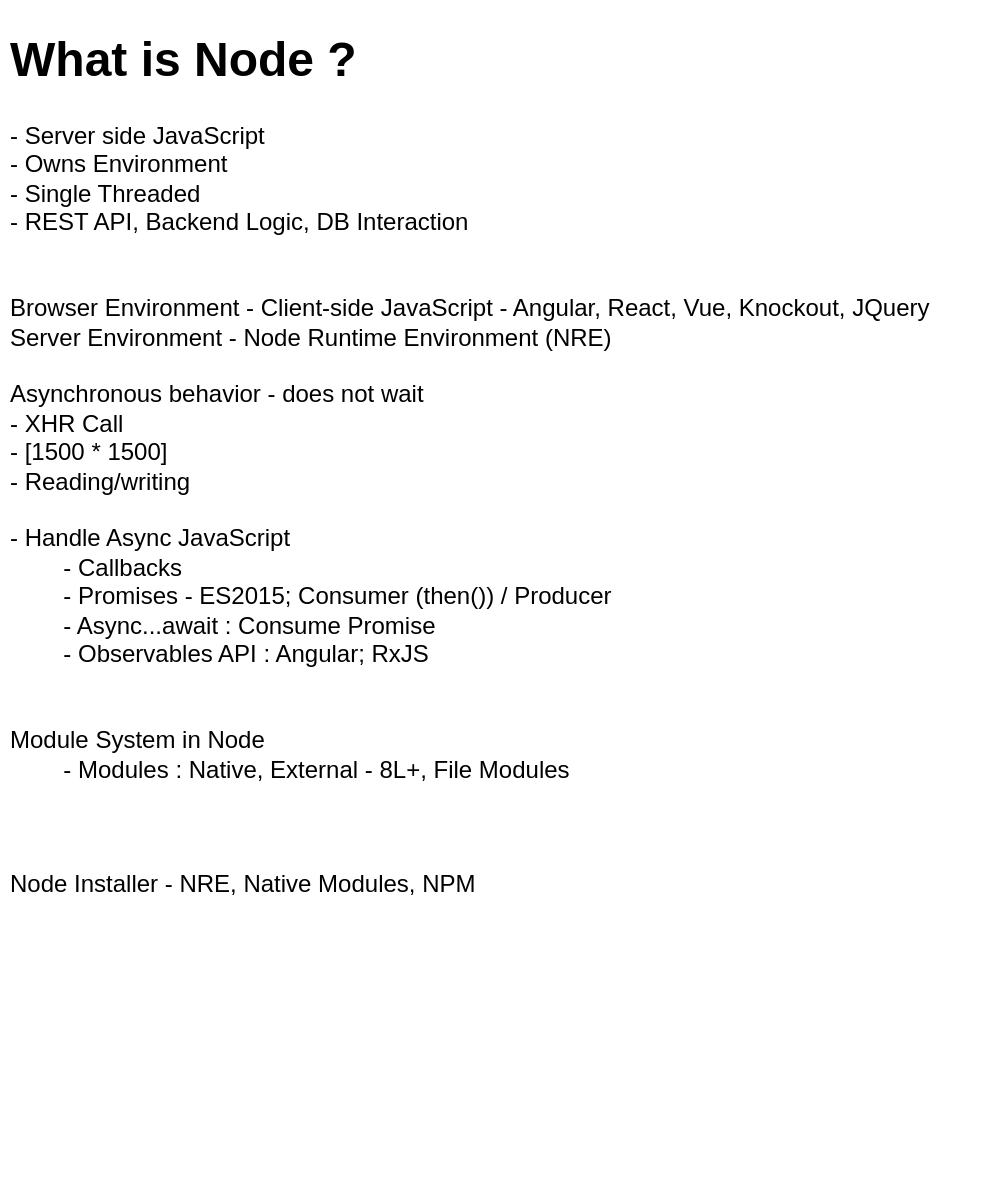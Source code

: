 <mxfile version="14.9.0" type="device" pages="3"><diagram id="XTbuIN_0F_3xucAx7BOZ" name="Page-1"><mxGraphModel dx="652" dy="363" grid="1" gridSize="10" guides="1" tooltips="1" connect="1" arrows="1" fold="1" page="1" pageScale="1" pageWidth="850" pageHeight="1100" math="0" shadow="0"><root><mxCell id="0"/><mxCell id="1" parent="0"/><mxCell id="6eEdrtZhmHfhmBDrr2t_-1" value="&lt;h1&gt;What is Node ?&lt;/h1&gt;&lt;div&gt;- Server side JavaScript&lt;/div&gt;&lt;div&gt;- Owns Environment&lt;/div&gt;&lt;div&gt;- Single Threaded&lt;/div&gt;&lt;div&gt;- REST API, Backend Logic, DB Interaction&lt;/div&gt;&lt;div&gt;&lt;br&gt;&lt;/div&gt;&lt;div&gt;&lt;br&gt;&lt;/div&gt;&lt;div&gt;Browser Environment - Client-side JavaScript - Angular, React, Vue, Knockout, JQuery&lt;/div&gt;&lt;div&gt;Server Environment - Node Runtime Environment (NRE)&lt;/div&gt;&lt;div&gt;&lt;br&gt;&lt;/div&gt;&lt;div&gt;Asynchronous behavior - does not wait&lt;/div&gt;&lt;div&gt;- XHR Call&lt;/div&gt;&lt;div&gt;- [1500 * 1500]&lt;/div&gt;&lt;div&gt;- Reading/writing&lt;/div&gt;&lt;div&gt;&lt;br&gt;&lt;/div&gt;&lt;div&gt;- Handle Async JavaScript&lt;/div&gt;&lt;div&gt;&amp;nbsp;&lt;span style=&quot;white-space: pre&quot;&gt;&#9;&lt;/span&gt;- Callbacks&lt;/div&gt;&lt;div&gt;&lt;span style=&quot;white-space: pre&quot;&gt;&#9;&lt;/span&gt;- Promises - ES2015; Consumer (then()) / Producer&lt;br&gt;&lt;/div&gt;&lt;div&gt;&lt;span style=&quot;white-space: pre&quot;&gt;&#9;&lt;/span&gt;- Async...await : Consume Promise&lt;br&gt;&lt;/div&gt;&lt;div&gt;&lt;span style=&quot;white-space: pre&quot;&gt;&#9;&lt;/span&gt;- Observables API : Angular; RxJS&lt;br&gt;&lt;/div&gt;&lt;div&gt;&lt;br&gt;&lt;/div&gt;&lt;div&gt;&lt;br&gt;&lt;/div&gt;&lt;div&gt;Module System in Node&lt;/div&gt;&lt;div&gt;&lt;span style=&quot;white-space: pre&quot;&gt;&#9;&lt;/span&gt;- Modules : Native, External - 8L+, File Modules&amp;nbsp;&lt;br&gt;&lt;/div&gt;&lt;div&gt;&lt;br&gt;&lt;/div&gt;&lt;div&gt;&lt;br&gt;&lt;/div&gt;&lt;div&gt;&lt;br&gt;&lt;/div&gt;&lt;div&gt;Node Installer - NRE, Native Modules, NPM&lt;/div&gt;" style="text;html=1;strokeColor=none;fillColor=none;spacing=5;spacingTop=-20;whiteSpace=wrap;overflow=hidden;rounded=0;" vertex="1" parent="1"><mxGeometry x="110" y="80" width="500" height="580" as="geometry"/></mxCell></root></mxGraphModel></diagram><diagram id="QM79MBwNk4fTrzf5vmPH" name="Page-2"><mxGraphModel dx="652" dy="363" grid="1" gridSize="10" guides="1" tooltips="1" connect="1" arrows="1" fold="1" page="1" pageScale="1" pageWidth="850" pageHeight="1100" math="0" shadow="0"><root><mxCell id="lv1VhcHx9fdBS7KYiyt9-0"/><mxCell id="lv1VhcHx9fdBS7KYiyt9-1" parent="lv1VhcHx9fdBS7KYiyt9-0"/><mxCell id="lv1VhcHx9fdBS7KYiyt9-2" value="&lt;h1&gt;What is GraphQL ?&lt;/h1&gt;&lt;div&gt;&lt;br&gt;&lt;/div&gt;&lt;div&gt;- Query Language&lt;/div&gt;&lt;div&gt;- Alternative to REST&lt;/div&gt;&lt;div&gt;- Declarative fetching&lt;/div&gt;&lt;div&gt;- Resolved Over / Under fetching&lt;/div&gt;&lt;div&gt;- Flexible&lt;/div&gt;&lt;div&gt;- Only the Specifications&lt;/div&gt;&lt;div&gt;- Language Independent&lt;/div&gt;&lt;div&gt;&lt;br&gt;&lt;/div&gt;&lt;div&gt;&lt;br&gt;&lt;/div&gt;&lt;div&gt;- REST not flexible&lt;/div&gt;&lt;div&gt;- Server decides what data to be sent to client&lt;/div&gt;&lt;div&gt;- All about resource&lt;/div&gt;&lt;div&gt;&lt;span style=&quot;white-space: pre&quot;&gt;&lt;span style=&quot;white-space: pre&quot;&gt;&#9;&lt;/span&gt;Over-fetching -&#9;&lt;/span&gt;/users/{id} -&amp;gt; details about the user -&amp;gt; ID, name, age, email, password, address -&amp;gt; ID name age&lt;br&gt;&lt;/div&gt;&lt;div&gt;&lt;span style=&quot;white-space: pre&quot;&gt;&#9;&lt;/span&gt;under-fetching -&lt;span style=&quot;white-space: pre&quot;&gt;&#9;&lt;/span&gt;ID, name, age, blogs -&amp;gt; ID, blog, comments&lt;br&gt;&lt;/div&gt;&lt;div&gt;&lt;span style=&quot;white-space: pre&quot;&gt;&#9;&lt;/span&gt;&lt;span style=&quot;white-space: pre&quot;&gt;&#9;&lt;/span&gt;/users ID name age&lt;br&gt;&lt;/div&gt;&lt;div&gt;&lt;span style=&quot;white-space: pre&quot;&gt;&#9;&lt;/span&gt;&lt;span style=&quot;white-space: pre&quot;&gt;&#9;&lt;/span&gt;/blog ID blog comments&lt;br&gt;&lt;/div&gt;&lt;div&gt;&lt;br&gt;&lt;/div&gt;&lt;div&gt;- GraphQL is Flexible - supply the data as per client demand&lt;/div&gt;&lt;div&gt;&lt;br&gt;&lt;/div&gt;&lt;div&gt;&lt;span style=&quot;white-space: pre&quot;&gt;&#9;&lt;/span&gt;query { users { id name email } blogs { id blog comments} }&lt;br&gt;&lt;/div&gt;" style="text;html=1;strokeColor=none;fillColor=none;spacing=5;spacingTop=-20;whiteSpace=wrap;overflow=hidden;rounded=0;" vertex="1" parent="lv1VhcHx9fdBS7KYiyt9-1"><mxGeometry x="40" y="40" width="700" height="640" as="geometry"/></mxCell></root></mxGraphModel></diagram><diagram id="CloDFPXgtBhhVdSsHOOH" name="Page-3"><mxGraphModel dx="782" dy="436" grid="1" gridSize="10" guides="1" tooltips="1" connect="1" arrows="1" fold="1" page="1" pageScale="1" pageWidth="850" pageHeight="1100" math="0" shadow="0"><root><mxCell id="0M6YaYfpsP8xNTN4lP40-0"/><mxCell id="0M6YaYfpsP8xNTN4lP40-1" parent="0M6YaYfpsP8xNTN4lP40-0"/><mxCell id="0M6YaYfpsP8xNTN4lP40-6" value="" style="edgeStyle=orthogonalEdgeStyle;rounded=0;orthogonalLoop=1;jettySize=auto;html=1;" edge="1" parent="0M6YaYfpsP8xNTN4lP40-1" source="0M6YaYfpsP8xNTN4lP40-2" target="0M6YaYfpsP8xNTN4lP40-5"><mxGeometry relative="1" as="geometry"/></mxCell><mxCell id="0M6YaYfpsP8xNTN4lP40-10" style="edgeStyle=orthogonalEdgeStyle;rounded=0;orthogonalLoop=1;jettySize=auto;html=1;exitX=0.5;exitY=1;exitDx=0;exitDy=0;entryX=0.5;entryY=0;entryDx=0;entryDy=0;" edge="1" parent="0M6YaYfpsP8xNTN4lP40-1" source="0M6YaYfpsP8xNTN4lP40-2" target="0M6YaYfpsP8xNTN4lP40-9"><mxGeometry relative="1" as="geometry"/></mxCell><mxCell id="0M6YaYfpsP8xNTN4lP40-11" style="edgeStyle=orthogonalEdgeStyle;rounded=0;orthogonalLoop=1;jettySize=auto;html=1;exitX=0.5;exitY=1;exitDx=0;exitDy=0;entryX=0.5;entryY=0;entryDx=0;entryDy=0;" edge="1" parent="0M6YaYfpsP8xNTN4lP40-1" source="0M6YaYfpsP8xNTN4lP40-2" target="0M6YaYfpsP8xNTN4lP40-7"><mxGeometry relative="1" as="geometry"/></mxCell><mxCell id="0M6YaYfpsP8xNTN4lP40-12" style="edgeStyle=orthogonalEdgeStyle;rounded=0;orthogonalLoop=1;jettySize=auto;html=1;exitX=0.5;exitY=1;exitDx=0;exitDy=0;entryX=0.5;entryY=0;entryDx=0;entryDy=0;" edge="1" parent="0M6YaYfpsP8xNTN4lP40-1" source="0M6YaYfpsP8xNTN4lP40-2" target="0M6YaYfpsP8xNTN4lP40-8"><mxGeometry relative="1" as="geometry"/></mxCell><mxCell id="0M6YaYfpsP8xNTN4lP40-25" style="edgeStyle=orthogonalEdgeStyle;rounded=0;orthogonalLoop=1;jettySize=auto;html=1;exitX=1;exitY=0.25;exitDx=0;exitDy=0;entryX=0.75;entryY=0;entryDx=0;entryDy=0;" edge="1" parent="0M6YaYfpsP8xNTN4lP40-1" source="0M6YaYfpsP8xNTN4lP40-2" target="0M6YaYfpsP8xNTN4lP40-3"><mxGeometry relative="1" as="geometry"/></mxCell><mxCell id="0M6YaYfpsP8xNTN4lP40-33" style="edgeStyle=orthogonalEdgeStyle;rounded=0;orthogonalLoop=1;jettySize=auto;html=1;exitX=0;exitY=0.25;exitDx=0;exitDy=0;entryX=0;entryY=0.75;entryDx=0;entryDy=0;" edge="1" parent="0M6YaYfpsP8xNTN4lP40-1" source="0M6YaYfpsP8xNTN4lP40-2" target="0M6YaYfpsP8xNTN4lP40-4"><mxGeometry relative="1" as="geometry"><Array as="points"><mxPoint x="40" y="125"/><mxPoint x="40" y="375"/></Array></mxGeometry></mxCell><mxCell id="0M6YaYfpsP8xNTN4lP40-2" value="User" style="rounded=0;whiteSpace=wrap;html=1;fillColor=#d5e8d4;strokeColor=#82b366;" vertex="1" parent="0M6YaYfpsP8xNTN4lP40-1"><mxGeometry x="190" y="110" width="120" height="60" as="geometry"/></mxCell><mxCell id="0M6YaYfpsP8xNTN4lP40-14" value="" style="edgeStyle=orthogonalEdgeStyle;rounded=0;orthogonalLoop=1;jettySize=auto;html=1;" edge="1" parent="0M6YaYfpsP8xNTN4lP40-1" source="0M6YaYfpsP8xNTN4lP40-3" target="0M6YaYfpsP8xNTN4lP40-13"><mxGeometry relative="1" as="geometry"/></mxCell><mxCell id="0M6YaYfpsP8xNTN4lP40-18" style="edgeStyle=orthogonalEdgeStyle;rounded=0;orthogonalLoop=1;jettySize=auto;html=1;exitX=0.5;exitY=1;exitDx=0;exitDy=0;entryX=0.5;entryY=0;entryDx=0;entryDy=0;" edge="1" parent="0M6YaYfpsP8xNTN4lP40-1" source="0M6YaYfpsP8xNTN4lP40-3" target="0M6YaYfpsP8xNTN4lP40-16"><mxGeometry relative="1" as="geometry"/></mxCell><mxCell id="0M6YaYfpsP8xNTN4lP40-19" style="edgeStyle=orthogonalEdgeStyle;rounded=0;orthogonalLoop=1;jettySize=auto;html=1;exitX=0.5;exitY=1;exitDx=0;exitDy=0;entryX=0.5;entryY=0;entryDx=0;entryDy=0;" edge="1" parent="0M6YaYfpsP8xNTN4lP40-1" source="0M6YaYfpsP8xNTN4lP40-3" target="0M6YaYfpsP8xNTN4lP40-15"><mxGeometry relative="1" as="geometry"/></mxCell><mxCell id="0M6YaYfpsP8xNTN4lP40-20" style="edgeStyle=orthogonalEdgeStyle;rounded=0;orthogonalLoop=1;jettySize=auto;html=1;exitX=0.5;exitY=1;exitDx=0;exitDy=0;entryX=0.5;entryY=0;entryDx=0;entryDy=0;" edge="1" parent="0M6YaYfpsP8xNTN4lP40-1" source="0M6YaYfpsP8xNTN4lP40-3" target="0M6YaYfpsP8xNTN4lP40-17"><mxGeometry relative="1" as="geometry"/></mxCell><mxCell id="0M6YaYfpsP8xNTN4lP40-27" style="edgeStyle=orthogonalEdgeStyle;rounded=0;orthogonalLoop=1;jettySize=auto;html=1;exitX=0.25;exitY=0;exitDx=0;exitDy=0;entryX=1;entryY=0.75;entryDx=0;entryDy=0;" edge="1" parent="0M6YaYfpsP8xNTN4lP40-1" source="0M6YaYfpsP8xNTN4lP40-3" target="0M6YaYfpsP8xNTN4lP40-2"><mxGeometry relative="1" as="geometry"/></mxCell><mxCell id="0M6YaYfpsP8xNTN4lP40-29" style="edgeStyle=orthogonalEdgeStyle;rounded=0;orthogonalLoop=1;jettySize=auto;html=1;exitX=0;exitY=0.25;exitDx=0;exitDy=0;entryX=1;entryY=0.25;entryDx=0;entryDy=0;" edge="1" parent="0M6YaYfpsP8xNTN4lP40-1" source="0M6YaYfpsP8xNTN4lP40-3" target="0M6YaYfpsP8xNTN4lP40-4"><mxGeometry relative="1" as="geometry"/></mxCell><mxCell id="0M6YaYfpsP8xNTN4lP40-3" value="Post" style="rounded=0;whiteSpace=wrap;html=1;fillColor=#dae8fc;strokeColor=#6c8ebf;" vertex="1" parent="0M6YaYfpsP8xNTN4lP40-1"><mxGeometry x="560" y="220" width="120" height="60" as="geometry"/></mxCell><mxCell id="0M6YaYfpsP8xNTN4lP40-22" value="" style="edgeStyle=orthogonalEdgeStyle;rounded=0;orthogonalLoop=1;jettySize=auto;html=1;" edge="1" parent="0M6YaYfpsP8xNTN4lP40-1" source="0M6YaYfpsP8xNTN4lP40-4" target="0M6YaYfpsP8xNTN4lP40-21"><mxGeometry relative="1" as="geometry"/></mxCell><mxCell id="0M6YaYfpsP8xNTN4lP40-24" style="edgeStyle=orthogonalEdgeStyle;rounded=0;orthogonalLoop=1;jettySize=auto;html=1;exitX=0.5;exitY=1;exitDx=0;exitDy=0;entryX=0.5;entryY=0;entryDx=0;entryDy=0;" edge="1" parent="0M6YaYfpsP8xNTN4lP40-1" source="0M6YaYfpsP8xNTN4lP40-4" target="0M6YaYfpsP8xNTN4lP40-23"><mxGeometry relative="1" as="geometry"/></mxCell><mxCell id="0M6YaYfpsP8xNTN4lP40-31" style="edgeStyle=orthogonalEdgeStyle;rounded=0;orthogonalLoop=1;jettySize=auto;html=1;exitX=1;exitY=0.75;exitDx=0;exitDy=0;entryX=0;entryY=0.75;entryDx=0;entryDy=0;" edge="1" parent="0M6YaYfpsP8xNTN4lP40-1" source="0M6YaYfpsP8xNTN4lP40-4" target="0M6YaYfpsP8xNTN4lP40-3"><mxGeometry relative="1" as="geometry"><Array as="points"><mxPoint x="450" y="375"/><mxPoint x="450" y="265"/></Array></mxGeometry></mxCell><mxCell id="0M6YaYfpsP8xNTN4lP40-35" style="edgeStyle=orthogonalEdgeStyle;rounded=0;orthogonalLoop=1;jettySize=auto;html=1;exitX=0;exitY=0.25;exitDx=0;exitDy=0;entryX=0;entryY=0.75;entryDx=0;entryDy=0;" edge="1" parent="0M6YaYfpsP8xNTN4lP40-1" source="0M6YaYfpsP8xNTN4lP40-4" target="0M6YaYfpsP8xNTN4lP40-2"><mxGeometry relative="1" as="geometry"><Array as="points"><mxPoint x="80" y="345"/><mxPoint x="80" y="155"/></Array></mxGeometry></mxCell><mxCell id="0M6YaYfpsP8xNTN4lP40-4" value="Comment" style="rounded=0;whiteSpace=wrap;html=1;" vertex="1" parent="0M6YaYfpsP8xNTN4lP40-1"><mxGeometry x="190" y="330" width="120" height="60" as="geometry"/></mxCell><mxCell id="0M6YaYfpsP8xNTN4lP40-5" value="ID" style="rounded=0;whiteSpace=wrap;html=1;fillColor=#d5e8d4;strokeColor=#82b366;" vertex="1" parent="0M6YaYfpsP8xNTN4lP40-1"><mxGeometry x="190" y="250" width="70" height="20" as="geometry"/></mxCell><mxCell id="0M6YaYfpsP8xNTN4lP40-7" value="name&lt;span style=&quot;color: rgba(0 , 0 , 0 , 0) ; font-family: monospace ; font-size: 0px&quot;&gt;%3CmxGraphModel%3E%3Croot%3E%3CmxCell%20id%3D%220%22%2F%3E%3CmxCell%20id%3D%221%22%20parent%3D%220%22%2F%3E%3CmxCell%20id%3D%222%22%20value%3D%22ID%22%20style%3D%22rounded%3D0%3BwhiteSpace%3Dwrap%3Bhtml%3D1%3B%22%20vertex%3D%221%22%20parent%3D%221%22%3E%3CmxGeometry%20x%3D%22190%22%20y%3D%22250%22%20width%3D%2270%22%20height%3D%2220%22%20as%3D%22geometry%22%2F%3E%3C%2FmxCell%3E%3C%2Froot%3E%3C%2FmxGraphModel%3E&lt;/span&gt;" style="rounded=0;whiteSpace=wrap;html=1;fillColor=#d5e8d4;strokeColor=#82b366;" vertex="1" parent="0M6YaYfpsP8xNTN4lP40-1"><mxGeometry x="270" y="250" width="70" height="20" as="geometry"/></mxCell><mxCell id="0M6YaYfpsP8xNTN4lP40-8" value="age" style="rounded=0;whiteSpace=wrap;html=1;fillColor=#d5e8d4;strokeColor=#82b366;" vertex="1" parent="0M6YaYfpsP8xNTN4lP40-1"><mxGeometry x="350" y="250" width="70" height="20" as="geometry"/></mxCell><mxCell id="0M6YaYfpsP8xNTN4lP40-9" value="email" style="rounded=0;whiteSpace=wrap;html=1;fillColor=#d5e8d4;strokeColor=#82b366;" vertex="1" parent="0M6YaYfpsP8xNTN4lP40-1"><mxGeometry x="100" y="250" width="70" height="20" as="geometry"/></mxCell><mxCell id="0M6YaYfpsP8xNTN4lP40-13" value="ID" style="rounded=0;whiteSpace=wrap;html=1;fillColor=#dae8fc;strokeColor=#6c8ebf;" vertex="1" parent="0M6YaYfpsP8xNTN4lP40-1"><mxGeometry x="550" y="360" width="70" height="20" as="geometry"/></mxCell><mxCell id="0M6YaYfpsP8xNTN4lP40-15" value="title" style="rounded=0;whiteSpace=wrap;html=1;fillColor=#dae8fc;strokeColor=#6c8ebf;" vertex="1" parent="0M6YaYfpsP8xNTN4lP40-1"><mxGeometry x="650" y="360" width="70" height="20" as="geometry"/></mxCell><mxCell id="0M6YaYfpsP8xNTN4lP40-16" value="body" style="rounded=0;whiteSpace=wrap;html=1;fillColor=#dae8fc;strokeColor=#6c8ebf;" vertex="1" parent="0M6YaYfpsP8xNTN4lP40-1"><mxGeometry x="455" y="360" width="75" height="20" as="geometry"/></mxCell><mxCell id="0M6YaYfpsP8xNTN4lP40-17" value="published" style="rounded=0;whiteSpace=wrap;html=1;fillColor=#dae8fc;strokeColor=#6c8ebf;" vertex="1" parent="0M6YaYfpsP8xNTN4lP40-1"><mxGeometry x="750" y="360" width="70" height="20" as="geometry"/></mxCell><mxCell id="0M6YaYfpsP8xNTN4lP40-21" value="ID" style="rounded=0;whiteSpace=wrap;html=1;" vertex="1" parent="0M6YaYfpsP8xNTN4lP40-1"><mxGeometry x="190" y="470" width="60" height="20" as="geometry"/></mxCell><mxCell id="0M6YaYfpsP8xNTN4lP40-23" value="text" style="rounded=0;whiteSpace=wrap;html=1;" vertex="1" parent="0M6YaYfpsP8xNTN4lP40-1"><mxGeometry x="270" y="470" width="60" height="20" as="geometry"/></mxCell><mxCell id="0M6YaYfpsP8xNTN4lP40-26" value="posts" style="text;html=1;align=center;verticalAlign=middle;resizable=0;points=[];autosize=1;strokeColor=#9673a6;fillColor=#e1d5e7;" vertex="1" parent="0M6YaYfpsP8xNTN4lP40-1"><mxGeometry x="520" y="100" width="40" height="20" as="geometry"/></mxCell><mxCell id="0M6YaYfpsP8xNTN4lP40-28" value="author" style="text;html=1;align=center;verticalAlign=middle;resizable=0;points=[];autosize=1;strokeColor=#9673a6;fillColor=#e1d5e7;" vertex="1" parent="0M6YaYfpsP8xNTN4lP40-1"><mxGeometry x="520" y="160" width="50" height="20" as="geometry"/></mxCell><mxCell id="0M6YaYfpsP8xNTN4lP40-30" value="comments" style="text;html=1;align=center;verticalAlign=middle;resizable=0;points=[];autosize=1;strokeColor=none;" vertex="1" parent="0M6YaYfpsP8xNTN4lP40-1"><mxGeometry x="440" y="220" width="70" height="20" as="geometry"/></mxCell><mxCell id="0M6YaYfpsP8xNTN4lP40-32" value="post" style="text;html=1;align=center;verticalAlign=middle;resizable=0;points=[];autosize=1;strokeColor=none;" vertex="1" parent="0M6YaYfpsP8xNTN4lP40-1"><mxGeometry x="460" y="270" width="40" height="20" as="geometry"/></mxCell><mxCell id="0M6YaYfpsP8xNTN4lP40-34" value="comments" style="text;html=1;align=center;verticalAlign=middle;resizable=0;points=[];autosize=1;strokeColor=none;" vertex="1" parent="0M6YaYfpsP8xNTN4lP40-1"><mxGeometry x="45" y="380" width="70" height="20" as="geometry"/></mxCell><mxCell id="0M6YaYfpsP8xNTN4lP40-36" value="author" style="text;html=1;align=center;verticalAlign=middle;resizable=0;points=[];autosize=1;strokeColor=none;" vertex="1" parent="0M6YaYfpsP8xNTN4lP40-1"><mxGeometry x="95" y="150" width="50" height="20" as="geometry"/></mxCell></root></mxGraphModel></diagram></mxfile>